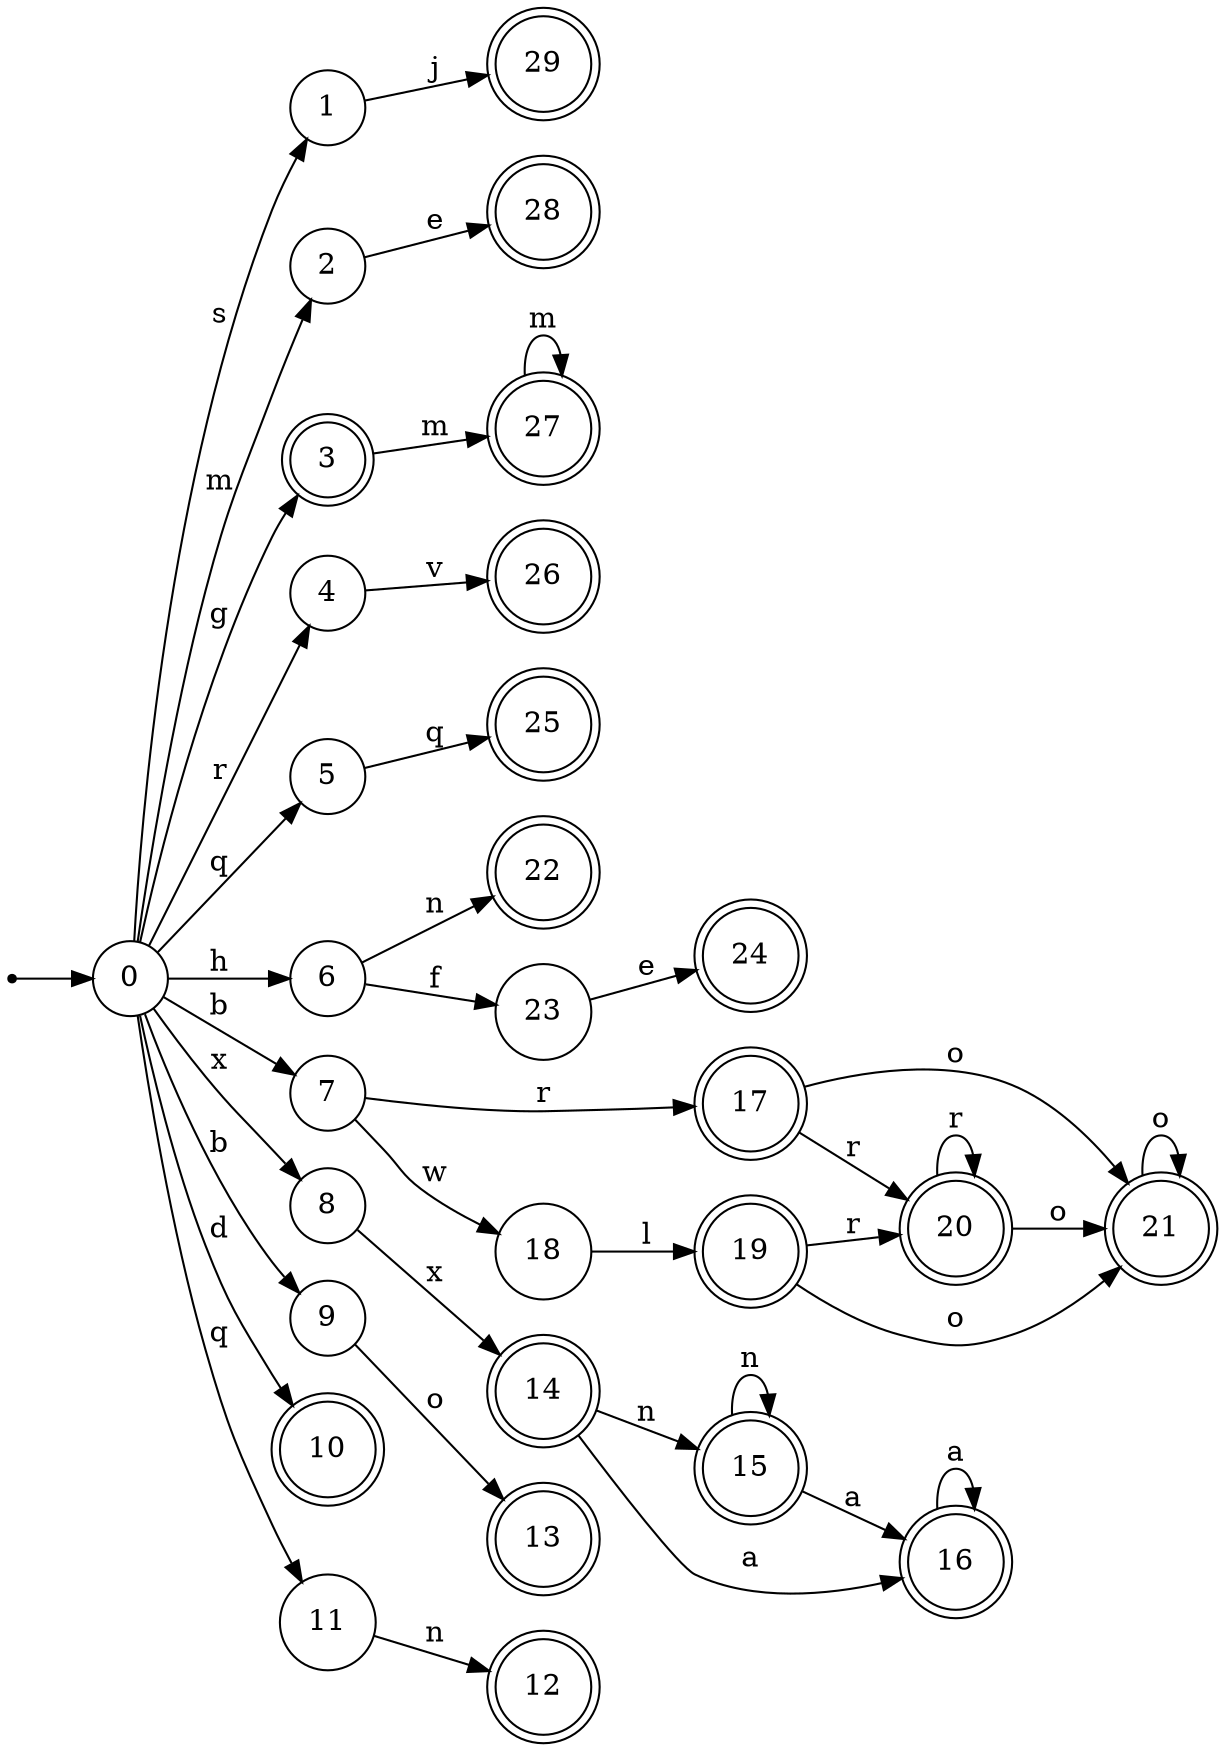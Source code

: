 digraph finite_state_machine {
rankdir=LR;
size="20,20";
node [shape = point]; "dummy0"
node [shape = circle]; "0";
"dummy0" -> "0";
node [shape = circle]; "1";
node [shape = circle]; "2";
node [shape = doublecircle]; "3";node [shape = circle]; "4";
node [shape = circle]; "5";
node [shape = circle]; "6";
node [shape = circle]; "7";
node [shape = circle]; "8";
node [shape = circle]; "9";
node [shape = doublecircle]; "10";node [shape = circle]; "11";
node [shape = doublecircle]; "12";node [shape = doublecircle]; "13";node [shape = doublecircle]; "14";node [shape = doublecircle]; "15";node [shape = doublecircle]; "16";node [shape = doublecircle]; "17";node [shape = circle]; "18";
node [shape = doublecircle]; "19";node [shape = doublecircle]; "20";node [shape = doublecircle]; "21";node [shape = doublecircle]; "22";node [shape = circle]; "23";
node [shape = doublecircle]; "24";node [shape = doublecircle]; "25";node [shape = doublecircle]; "26";node [shape = doublecircle]; "27";node [shape = doublecircle]; "28";node [shape = doublecircle]; "29";"0" -> "1" [label = "s"];
 "0" -> "2" [label = "m"];
 "0" -> "3" [label = "g"];
 "0" -> "4" [label = "r"];
 "0" -> "11" [label = "q"];
 "0" -> "5" [label = "q"];
 "0" -> "6" [label = "h"];
 "0" -> "9" [label = "b"];
 "0" -> "7" [label = "b"];
 "0" -> "8" [label = "x"];
 "0" -> "10" [label = "d"];
 "11" -> "12" [label = "n"];
 "9" -> "13" [label = "o"];
 "8" -> "14" [label = "x"];
 "14" -> "15" [label = "n"];
 "14" -> "16" [label = "a"];
 "16" -> "16" [label = "a"];
 "15" -> "15" [label = "n"];
 "15" -> "16" [label = "a"];
 "7" -> "17" [label = "r"];
 "7" -> "18" [label = "w"];
 "18" -> "19" [label = "l"];
 "19" -> "20" [label = "r"];
 "19" -> "21" [label = "o"];
 "21" -> "21" [label = "o"];
 "20" -> "20" [label = "r"];
 "20" -> "21" [label = "o"];
 "17" -> "20" [label = "r"];
 "17" -> "21" [label = "o"];
 "6" -> "22" [label = "n"];
 "6" -> "23" [label = "f"];
 "23" -> "24" [label = "e"];
 "5" -> "25" [label = "q"];
 "4" -> "26" [label = "v"];
 "3" -> "27" [label = "m"];
 "27" -> "27" [label = "m"];
 "2" -> "28" [label = "e"];
 "1" -> "29" [label = "j"];
 }
